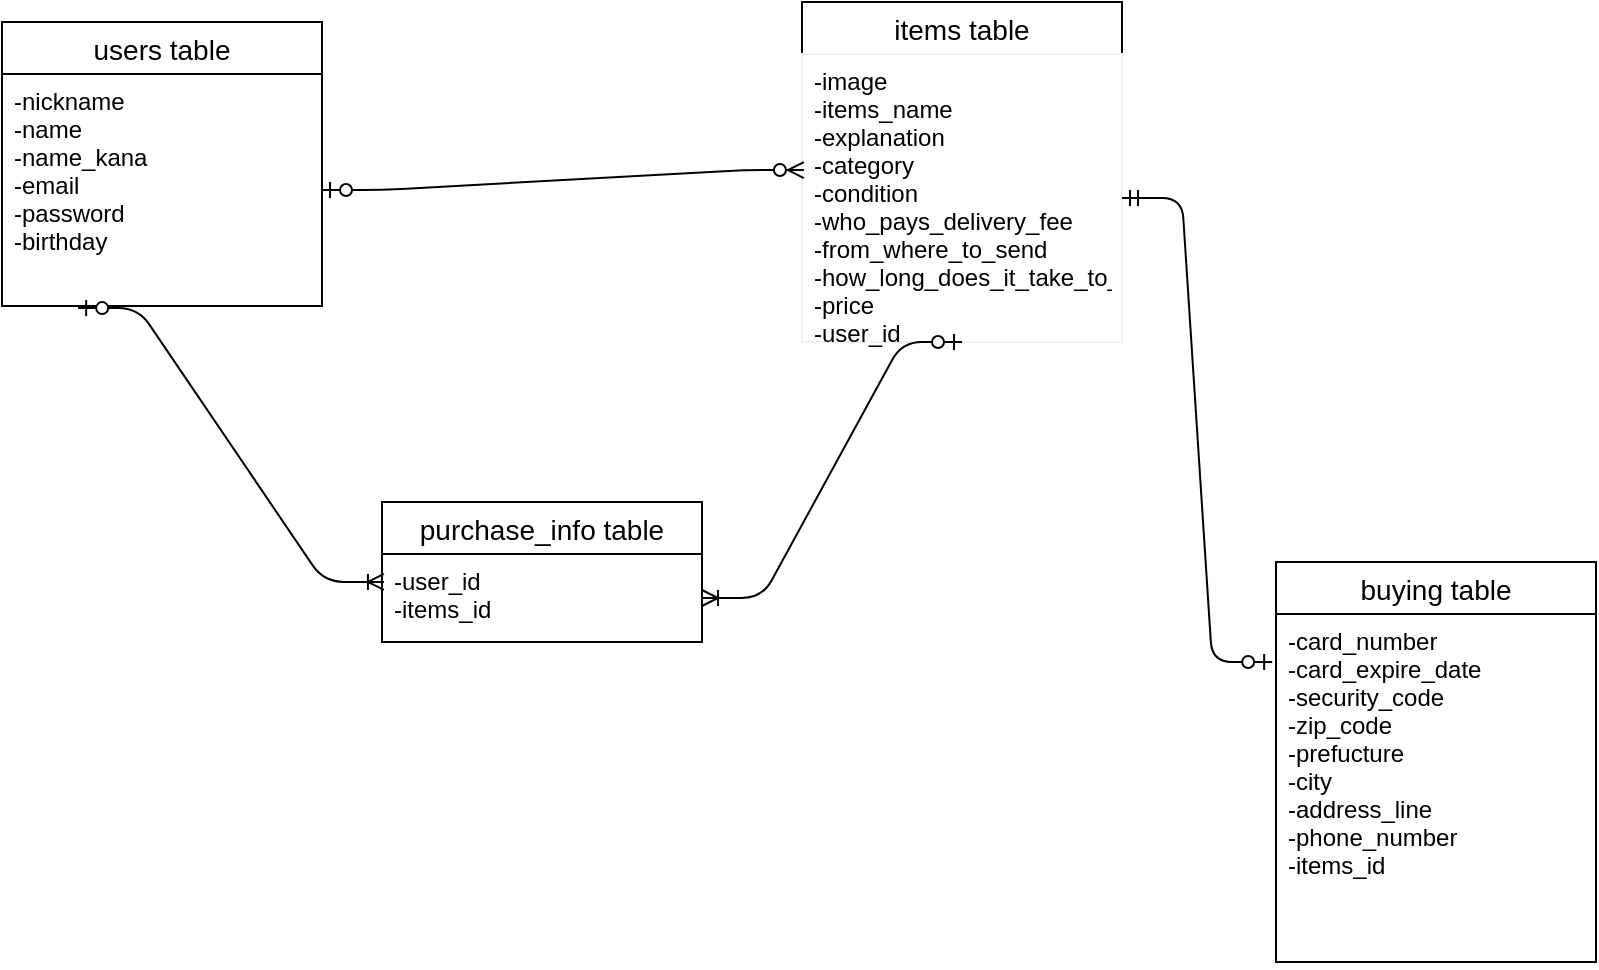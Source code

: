 <mxfile version="13.6.5">
    <diagram id="b6rvtZoypbUPdOrKRbLz" name="ページ1">
        <mxGraphModel dx="1071" dy="900" grid="1" gridSize="10" guides="1" tooltips="1" connect="1" arrows="1" fold="1" page="1" pageScale="1" pageWidth="827" pageHeight="1169" math="0" shadow="0">
            <root>
                <mxCell id="0"/>
                <mxCell id="1" parent="0"/>
                <mxCell id="15" value="users table" style="swimlane;fontStyle=0;childLayout=stackLayout;horizontal=1;startSize=26;horizontalStack=0;resizeParent=1;resizeParentMax=0;resizeLast=0;collapsible=1;marginBottom=0;align=center;fontSize=14;" vertex="1" parent="1">
                    <mxGeometry x="30" y="140" width="160" height="142" as="geometry"/>
                </mxCell>
                <mxCell id="18" value="-nickname&#10;-name&#10;-name_kana&#10;-email&#10;-password&#10;-birthday" style="text;strokeColor=none;fillColor=none;spacingLeft=4;spacingRight=4;overflow=hidden;rotatable=0;points=[[0,0.5],[1,0.5]];portConstraint=eastwest;fontSize=12;" vertex="1" parent="15">
                    <mxGeometry y="26" width="160" height="116" as="geometry"/>
                </mxCell>
                <mxCell id="32" value="items table" style="swimlane;fontStyle=0;childLayout=stackLayout;horizontal=1;startSize=26;horizontalStack=0;resizeParent=1;resizeParentMax=0;resizeLast=0;collapsible=1;marginBottom=0;align=center;fontSize=14;" vertex="1" parent="1">
                    <mxGeometry x="430" y="130" width="160" height="170" as="geometry"/>
                </mxCell>
                <mxCell id="33" value="-image&#10;-items_name&#10;-explanation&#10;-category&#10;-condition&#10;-who_pays_delivery_fee&#10;-from_where_to_send&#10;-how_long_does_it_take_to_send&#10;-price&#10;-user_id" style="text;fillColor=none;spacingLeft=4;spacingRight=4;overflow=hidden;rotatable=0;points=[[0,0.5],[1,0.5]];portConstraint=eastwest;fontSize=12;strokeColor=#f0f0f0;" vertex="1" parent="32">
                    <mxGeometry y="26" width="160" height="144" as="geometry"/>
                </mxCell>
                <mxCell id="42" value="purchase_info table" style="swimlane;fontStyle=0;childLayout=stackLayout;horizontal=1;startSize=26;horizontalStack=0;resizeParent=1;resizeParentMax=0;resizeLast=0;collapsible=1;marginBottom=0;align=center;fontSize=14;" vertex="1" parent="1">
                    <mxGeometry x="220" y="380" width="160" height="70" as="geometry"/>
                </mxCell>
                <mxCell id="43" value="-user_id&#10;-items_id" style="text;strokeColor=none;fillColor=none;spacingLeft=4;spacingRight=4;overflow=hidden;rotatable=0;points=[[0,0.5],[1,0.5]];portConstraint=eastwest;fontSize=12;" vertex="1" parent="42">
                    <mxGeometry y="26" width="160" height="44" as="geometry"/>
                </mxCell>
                <mxCell id="51" value="" style="edgeStyle=entityRelationEdgeStyle;fontSize=12;html=1;endArrow=ERzeroToMany;startArrow=ERzeroToOne;entryX=0.006;entryY=0.403;entryDx=0;entryDy=0;entryPerimeter=0;exitX=1;exitY=0.5;exitDx=0;exitDy=0;" edge="1" parent="1" source="18" target="33">
                    <mxGeometry width="100" height="100" relative="1" as="geometry">
                        <mxPoint x="230" y="265" as="sourcePoint"/>
                        <mxPoint x="330" y="165" as="targetPoint"/>
                    </mxGeometry>
                </mxCell>
                <mxCell id="53" value="" style="edgeStyle=entityRelationEdgeStyle;fontSize=12;html=1;endArrow=ERzeroToOne;startArrow=ERmandOne;entryX=-0.012;entryY=0.138;entryDx=0;entryDy=0;exitX=1;exitY=0.5;exitDx=0;exitDy=0;entryPerimeter=0;" edge="1" parent="1" source="33" target="38">
                    <mxGeometry width="100" height="100" relative="1" as="geometry">
                        <mxPoint x="667" y="360" as="sourcePoint"/>
                        <mxPoint x="767" y="260" as="targetPoint"/>
                    </mxGeometry>
                </mxCell>
                <mxCell id="37" value="buying table" style="swimlane;fontStyle=0;childLayout=stackLayout;horizontal=1;startSize=26;horizontalStack=0;resizeParent=1;resizeParentMax=0;resizeLast=0;collapsible=1;marginBottom=0;align=center;fontSize=14;" vertex="1" parent="1">
                    <mxGeometry x="667" y="410" width="160" height="200" as="geometry"/>
                </mxCell>
                <mxCell id="38" value="-card_number&#10;-card_expire_date&#10;-security_code&#10;-zip_code&#10;-prefucture&#10;-city&#10;-address_line&#10;-phone_number&#10;-items_id&#10;" style="text;strokeColor=none;fillColor=none;spacingLeft=4;spacingRight=4;overflow=hidden;rotatable=0;points=[[0,0.5],[1,0.5]];portConstraint=eastwest;fontSize=12;" vertex="1" parent="37">
                    <mxGeometry y="26" width="160" height="174" as="geometry"/>
                </mxCell>
                <mxCell id="54" value="" style="edgeStyle=entityRelationEdgeStyle;fontSize=12;html=1;endArrow=ERoneToMany;startArrow=ERzeroToOne;entryX=0.006;entryY=0.318;entryDx=0;entryDy=0;entryPerimeter=0;exitX=0.238;exitY=1.009;exitDx=0;exitDy=0;exitPerimeter=0;" edge="1" parent="1" source="18" target="43">
                    <mxGeometry width="100" height="100" relative="1" as="geometry">
                        <mxPoint x="60" y="382" as="sourcePoint"/>
                        <mxPoint x="160" y="282" as="targetPoint"/>
                    </mxGeometry>
                </mxCell>
                <mxCell id="55" value="" style="edgeStyle=entityRelationEdgeStyle;fontSize=12;html=1;endArrow=ERoneToMany;startArrow=ERzeroToOne;entryX=1;entryY=0.5;entryDx=0;entryDy=0;exitX=0.5;exitY=1;exitDx=0;exitDy=0;exitPerimeter=0;" edge="1" parent="1" source="33" target="43">
                    <mxGeometry width="100" height="100" relative="1" as="geometry">
                        <mxPoint x="470" y="630" as="sourcePoint"/>
                        <mxPoint x="570" y="530" as="targetPoint"/>
                    </mxGeometry>
                </mxCell>
            </root>
        </mxGraphModel>
    </diagram>
</mxfile>